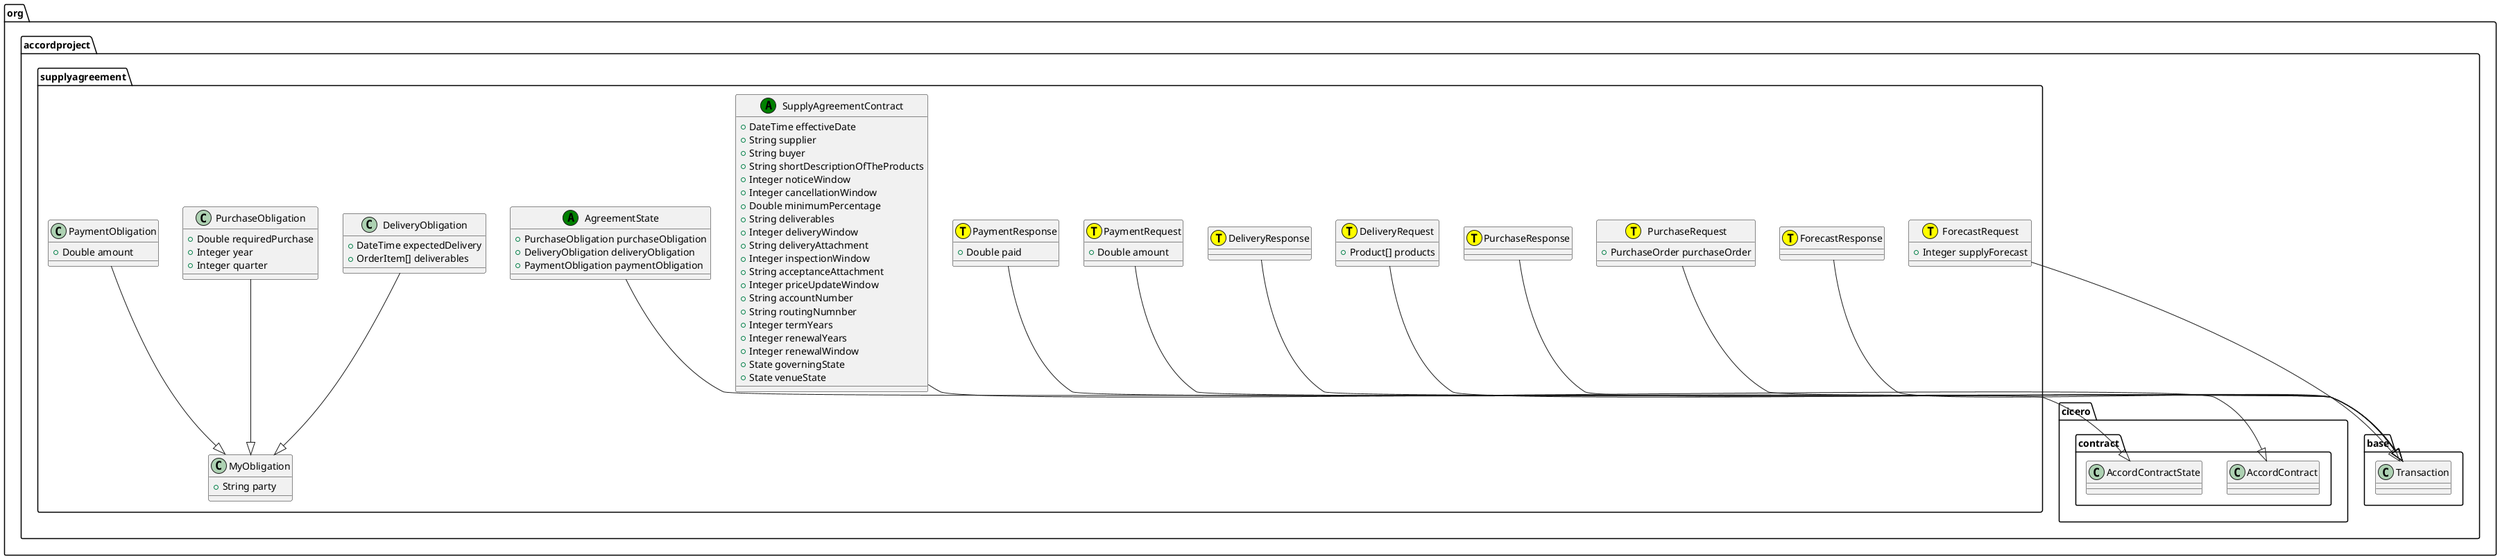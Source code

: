 @startuml
class org.accordproject.supplyagreement.SupplyAgreementContract << (A,green) >> {
   + DateTime effectiveDate
   + String supplier
   + String buyer
   + String shortDescriptionOfTheProducts
   + Integer noticeWindow
   + Integer cancellationWindow
   + Double minimumPercentage
   + String deliverables
   + Integer deliveryWindow
   + String deliveryAttachment
   + Integer inspectionWindow
   + String acceptanceAttachment
   + Integer priceUpdateWindow
   + String accountNumber
   + String routingNumnber
   + Integer termYears
   + Integer renewalYears
   + Integer renewalWindow
   + State governingState
   + State venueState
}
org.accordproject.supplyagreement.SupplyAgreementContract --|> org.accordproject.cicero.contract.AccordContract
class org.accordproject.supplyagreement.MyObligation {
   + String party
}
class org.accordproject.supplyagreement.DeliveryObligation {
   + DateTime expectedDelivery
   + OrderItem[] deliverables
}
org.accordproject.supplyagreement.DeliveryObligation --|> org.accordproject.supplyagreement.MyObligation
class org.accordproject.supplyagreement.PurchaseObligation {
   + Double requiredPurchase
   + Integer year
   + Integer quarter
}
org.accordproject.supplyagreement.PurchaseObligation --|> org.accordproject.supplyagreement.MyObligation
class org.accordproject.supplyagreement.PaymentObligation {
   + Double amount
}
org.accordproject.supplyagreement.PaymentObligation --|> org.accordproject.supplyagreement.MyObligation
class org.accordproject.supplyagreement.AgreementState << (A,green) >> {
   + PurchaseObligation purchaseObligation
   + DeliveryObligation deliveryObligation
   + PaymentObligation paymentObligation
}
org.accordproject.supplyagreement.AgreementState --|> org.accordproject.cicero.contract.AccordContractState
class org.accordproject.supplyagreement.ForecastRequest << (T,yellow) >> {
   + Integer supplyForecast
}
org.accordproject.supplyagreement.ForecastRequest --|> org.accordproject.base.Transaction
class org.accordproject.supplyagreement.ForecastResponse << (T,yellow) >> {
}
org.accordproject.supplyagreement.ForecastResponse --|> org.accordproject.base.Transaction
class org.accordproject.supplyagreement.PurchaseRequest << (T,yellow) >> {
   + PurchaseOrder purchaseOrder
}
org.accordproject.supplyagreement.PurchaseRequest --|> org.accordproject.base.Transaction
class org.accordproject.supplyagreement.PurchaseResponse << (T,yellow) >> {
}
org.accordproject.supplyagreement.PurchaseResponse --|> org.accordproject.base.Transaction
class org.accordproject.supplyagreement.DeliveryRequest << (T,yellow) >> {
   + Product[] products
}
org.accordproject.supplyagreement.DeliveryRequest --|> org.accordproject.base.Transaction
class org.accordproject.supplyagreement.DeliveryResponse << (T,yellow) >> {
}
org.accordproject.supplyagreement.DeliveryResponse --|> org.accordproject.base.Transaction
class org.accordproject.supplyagreement.PaymentRequest << (T,yellow) >> {
   + Double amount
}
org.accordproject.supplyagreement.PaymentRequest --|> org.accordproject.base.Transaction
class org.accordproject.supplyagreement.PaymentResponse << (T,yellow) >> {
   + Double paid
}
org.accordproject.supplyagreement.PaymentResponse --|> org.accordproject.base.Transaction
@enduml
